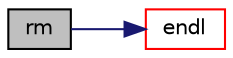 digraph "rm"
{
  bgcolor="transparent";
  edge [fontname="Helvetica",fontsize="10",labelfontname="Helvetica",labelfontsize="10"];
  node [fontname="Helvetica",fontsize="10",shape=record];
  rankdir="LR";
  Node121274 [label="rm",height=0.2,width=0.4,color="black", fillcolor="grey75", style="filled", fontcolor="black"];
  Node121274 -> Node121275 [color="midnightblue",fontsize="10",style="solid",fontname="Helvetica"];
  Node121275 [label="endl",height=0.2,width=0.4,color="red",URL="$a21851.html#a2db8fe02a0d3909e9351bb4275b23ce4",tooltip="Add newline and flush stream. "];
}
